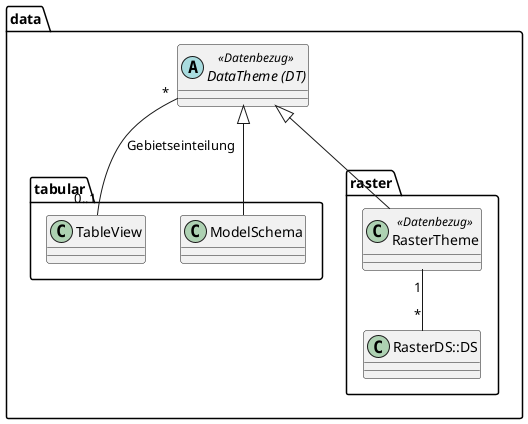 @startuml
package data {

    abstract class "DataTheme (DT)" as dt << Datenbezug >>

    package tabular {
        class "TableView" as tv
        class "ModelSchema" as ms
    }

    package "raster"{
        class "RasterTheme" as rt << Datenbezug >>
        class "RasterDS::DS" as rds

        rt "1" -- "*" rds

    }
    dt "*" -- "0..1" tv : Gebietseinteilung

    dt <|-- ms
    dt <|-- rt
}
@enduml